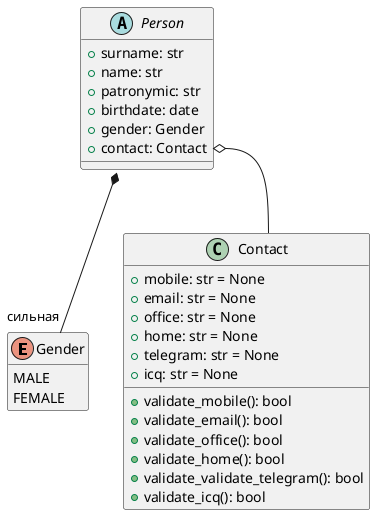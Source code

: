@startuml

hide enum empty members

enum Gender {
    MALE
    FEMALE
}


class Contact {
    +mobile: str = None
    +email: str = None
    +office: str = None
    +home: str = None
    +telegram: str = None
    +icq: str = None
    +validate_mobile(): bool
    +validate_email(): bool
    +validate_office(): bool
    +validate_home(): bool
    +validate_validate_telegram(): bool
    +validate_icq(): bool
}


abstract class Person {
    +surname: str
    +name: str
    +patronymic: str
    +birthdate: date
    +gender: Gender
    +contact: Contact
}
Person *-- "сильная" Gender
Person::contact o-- Contact


@enduml